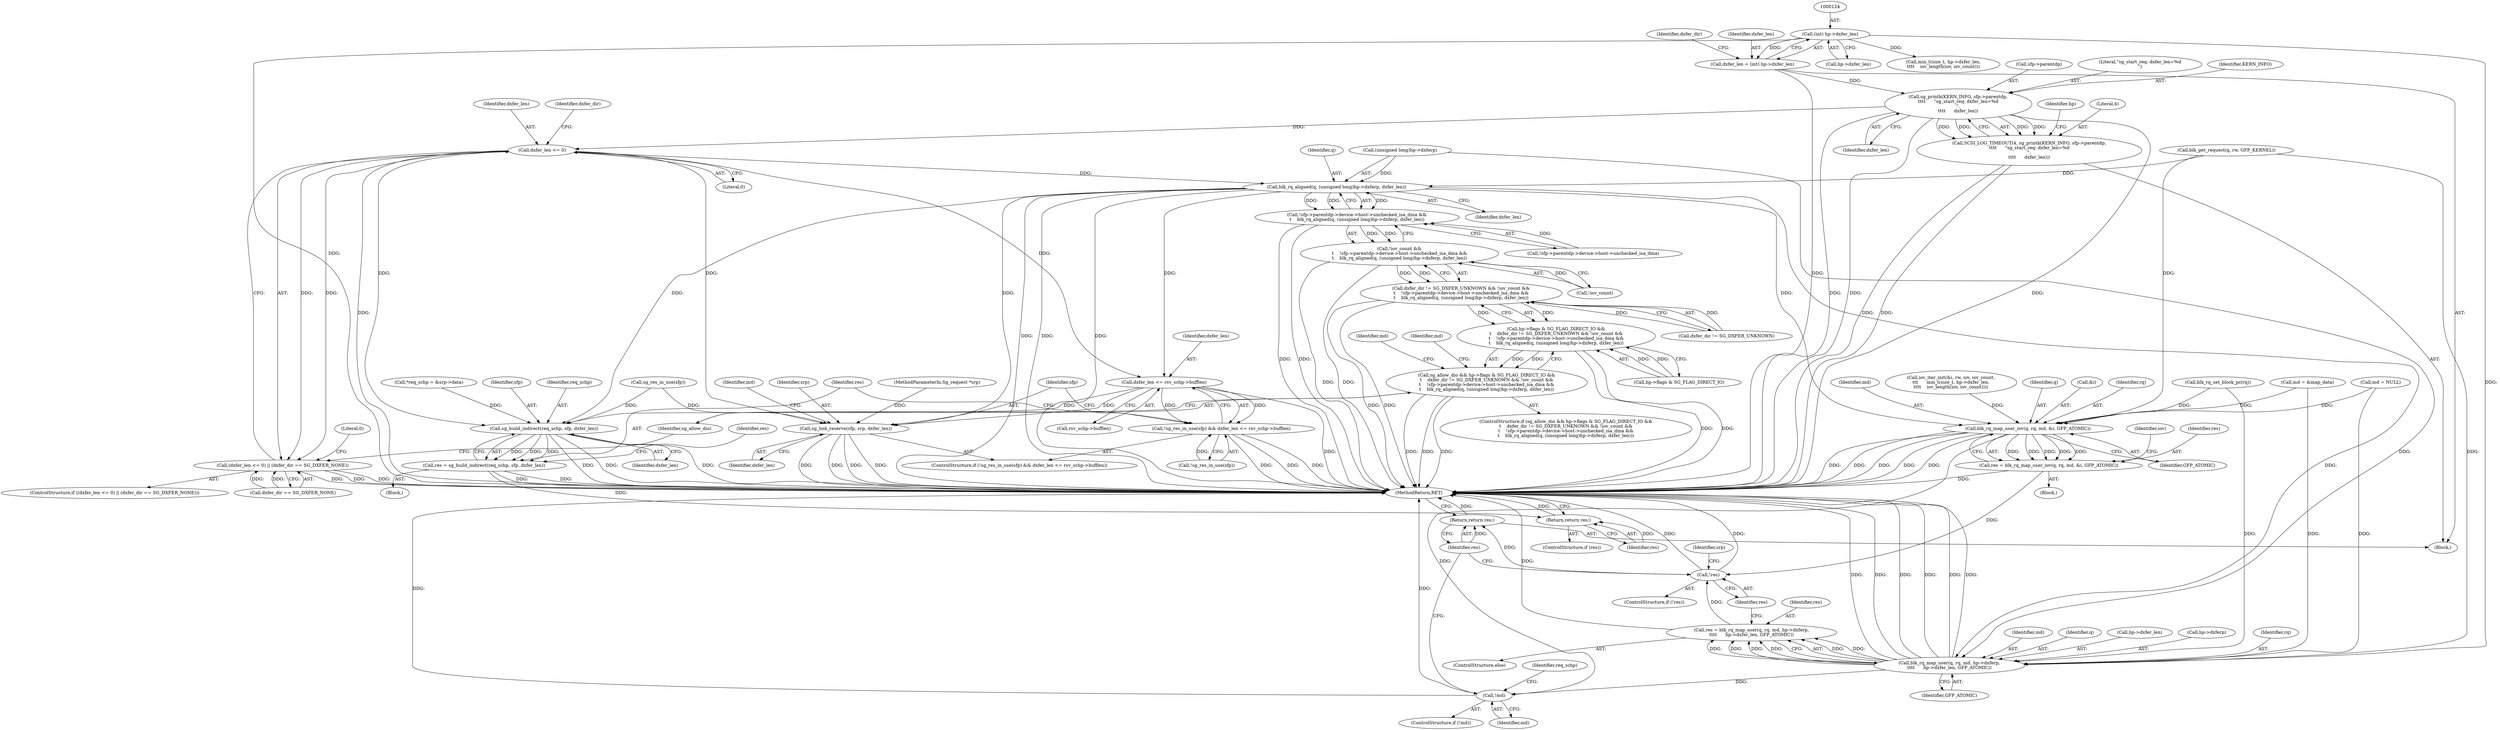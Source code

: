 digraph "0_linux_451a2886b6bf90e2fb378f7c46c655450fb96e81@pointer" {
"1000183" [label="(Call,sg_printk(KERN_INFO, sfp->parentdp,\n\t\t\t\t      \"sg_start_req: dxfer_len=%d\n\",\n\t\t\t\t      dxfer_len))"];
"1000121" [label="(Call,dxfer_len = (int) hp->dxfer_len)"];
"1000123" [label="(Call,(int) hp->dxfer_len)"];
"1000181" [label="(Call,SCSI_LOG_TIMEOUT(4, sg_printk(KERN_INFO, sfp->parentdp,\n\t\t\t\t      \"sg_start_req: dxfer_len=%d\n\",\n\t\t\t\t      dxfer_len)))"];
"1000277" [label="(Call,dxfer_len <= 0)"];
"1000276" [label="(Call,(dxfer_len <= 0) || (dxfer_dir == SG_DXFER_NONE))"];
"1000312" [label="(Call,blk_rq_aligned(q, (unsigned long)hp->dxferp, dxfer_len))"];
"1000301" [label="(Call,!sfp->parentdp->device->host->unchecked_isa_dma &&\n\t    blk_rq_aligned(q, (unsigned long)hp->dxferp, dxfer_len))"];
"1000298" [label="(Call,!iov_count &&\n\t    !sfp->parentdp->device->host->unchecked_isa_dma &&\n\t    blk_rq_aligned(q, (unsigned long)hp->dxferp, dxfer_len))"];
"1000294" [label="(Call,dxfer_dir != SG_DXFER_UNKNOWN && !iov_count &&\n\t    !sfp->parentdp->device->host->unchecked_isa_dma &&\n\t    blk_rq_aligned(q, (unsigned long)hp->dxferp, dxfer_len))"];
"1000288" [label="(Call,hp->flags & SG_FLAG_DIRECT_IO &&\n\t    dxfer_dir != SG_DXFER_UNKNOWN && !iov_count &&\n\t    !sfp->parentdp->device->host->unchecked_isa_dma &&\n\t    blk_rq_aligned(q, (unsigned long)hp->dxferp, dxfer_len))"];
"1000286" [label="(Call,sg_allow_dio && hp->flags & SG_FLAG_DIRECT_IO &&\n\t    dxfer_dir != SG_DXFER_UNKNOWN && !iov_count &&\n\t    !sfp->parentdp->device->host->unchecked_isa_dma &&\n\t    blk_rq_aligned(q, (unsigned long)hp->dxferp, dxfer_len))"];
"1000336" [label="(Call,dxfer_len <= rsv_schp->bufflen)"];
"1000332" [label="(Call,!sg_res_in_use(sfp) && dxfer_len <= rsv_schp->bufflen)"];
"1000341" [label="(Call,sg_link_reserve(sfp, srp, dxfer_len))"];
"1000349" [label="(Call,sg_build_indirect(req_schp, sfp, dxfer_len))"];
"1000347" [label="(Call,res = sg_build_indirect(req_schp, sfp, dxfer_len))"];
"1000355" [label="(Return,return res;)"];
"1000457" [label="(Call,blk_rq_map_user_iov(q, rq, md, &i, GFP_ATOMIC))"];
"1000455" [label="(Call,res = blk_rq_map_user_iov(q, rq, md, &i, GFP_ATOMIC))"];
"1000481" [label="(Call,!res)"];
"1000505" [label="(Return,return res;)"];
"1000492" [label="(Call,!md)"];
"1000469" [label="(Call,blk_rq_map_user(q, rq, md, hp->dxferp,\n\t\t\t\t      hp->dxfer_len, GFP_ATOMIC))"];
"1000467" [label="(Call,res = blk_rq_map_user(q, rq, md, hp->dxferp,\n\t\t\t\t      hp->dxfer_len, GFP_ATOMIC))"];
"1000355" [label="(Return,return res;)"];
"1000482" [label="(Identifier,res)"];
"1000321" [label="(Identifier,md)"];
"1000332" [label="(Call,!sg_res_in_use(sfp) && dxfer_len <= rsv_schp->bufflen)"];
"1000284" [label="(Literal,0)"];
"1000347" [label="(Call,res = sg_build_indirect(req_schp, sfp, dxfer_len))"];
"1000314" [label="(Call,(unsigned long)hp->dxferp)"];
"1000481" [label="(Call,!res)"];
"1000225" [label="(Call,blk_rq_set_block_pc(rq))"];
"1000348" [label="(Identifier,res)"];
"1000344" [label="(Identifier,dxfer_len)"];
"1000491" [label="(ControlStructure,if (!md))"];
"1000486" [label="(Identifier,srp)"];
"1000331" [label="(ControlStructure,if (!sg_res_in_use(sfp) && dxfer_len <= rsv_schp->bufflen))"];
"1000507" [label="(MethodReturn,RET)"];
"1000463" [label="(Identifier,GFP_ATOMIC)"];
"1000278" [label="(Identifier,dxfer_len)"];
"1000212" [label="(Call,blk_get_request(q, rw, GFP_KERNEL))"];
"1000289" [label="(Call,hp->flags & SG_FLAG_DIRECT_IO)"];
"1000188" [label="(Literal,\"sg_start_req: dxfer_len=%d\n\")"];
"1000455" [label="(Call,res = blk_rq_map_user_iov(q, rq, md, &i, GFP_ATOMIC))"];
"1000123" [label="(Call,(int) hp->dxfer_len)"];
"1000472" [label="(Identifier,md)"];
"1000337" [label="(Identifier,dxfer_len)"];
"1000356" [label="(Identifier,res)"];
"1000333" [label="(Call,!sg_res_in_use(sfp))"];
"1000319" [label="(Identifier,dxfer_len)"];
"1000343" [label="(Identifier,srp)"];
"1000275" [label="(ControlStructure,if ((dxfer_len <= 0) || (dxfer_dir == SG_DXFER_NONE)))"];
"1000465" [label="(Identifier,iov)"];
"1000505" [label="(Return,return res;)"];
"1000280" [label="(Call,dxfer_dir == SG_DXFER_NONE)"];
"1000125" [label="(Call,hp->dxfer_len)"];
"1000325" [label="(Identifier,md)"];
"1000313" [label="(Identifier,q)"];
"1000479" [label="(Identifier,GFP_ATOMIC)"];
"1000466" [label="(ControlStructure,else)"];
"1000470" [label="(Identifier,q)"];
"1000352" [label="(Identifier,dxfer_len)"];
"1000287" [label="(Identifier,sg_allow_dio)"];
"1000476" [label="(Call,hp->dxfer_len)"];
"1000459" [label="(Identifier,rq)"];
"1000334" [label="(Call,sg_res_in_use(sfp))"];
"1000469" [label="(Call,blk_rq_map_user(q, rq, md, hp->dxferp,\n\t\t\t\t      hp->dxfer_len, GFP_ATOMIC))"];
"1000473" [label="(Call,hp->dxferp)"];
"1000302" [label="(Call,!sfp->parentdp->device->host->unchecked_isa_dma)"];
"1000130" [label="(Identifier,dxfer_dir)"];
"1000102" [label="(MethodParameterIn,Sg_request *srp)"];
"1000285" [label="(ControlStructure,if (sg_allow_dio && hp->flags & SG_FLAG_DIRECT_IO &&\n\t    dxfer_dir != SG_DXFER_UNKNOWN && !iov_count &&\n\t    !sfp->parentdp->device->host->unchecked_isa_dma &&\n\t    blk_rq_aligned(q, (unsigned long)hp->dxferp, dxfer_len)))"];
"1000184" [label="(Identifier,KERN_INFO)"];
"1000277" [label="(Call,dxfer_len <= 0)"];
"1000141" [label="(Call,*req_schp = &srp->data)"];
"1000460" [label="(Identifier,md)"];
"1000301" [label="(Call,!sfp->parentdp->device->host->unchecked_isa_dma &&\n\t    blk_rq_aligned(q, (unsigned long)hp->dxferp, dxfer_len))"];
"1000441" [label="(Call,iov_iter_init(&i, rw, iov, iov_count,\n\t\t\t      min_t(size_t, hp->dxfer_len,\n\t\t\t\t    iov_length(iov, iov_count))))"];
"1000288" [label="(Call,hp->flags & SG_FLAG_DIRECT_IO &&\n\t    dxfer_dir != SG_DXFER_UNKNOWN && !iov_count &&\n\t    !sfp->parentdp->device->host->unchecked_isa_dma &&\n\t    blk_rq_aligned(q, (unsigned long)hp->dxferp, dxfer_len))"];
"1000122" [label="(Identifier,dxfer_len)"];
"1000183" [label="(Call,sg_printk(KERN_INFO, sfp->parentdp,\n\t\t\t\t      \"sg_start_req: dxfer_len=%d\n\",\n\t\t\t\t      dxfer_len))"];
"1000324" [label="(Call,md = &map_data)"];
"1000493" [label="(Identifier,md)"];
"1000457" [label="(Call,blk_rq_map_user_iov(q, rq, md, &i, GFP_ATOMIC))"];
"1000458" [label="(Identifier,q)"];
"1000480" [label="(ControlStructure,if (!res))"];
"1000456" [label="(Identifier,res)"];
"1000418" [label="(Block,)"];
"1000193" [label="(Identifier,hp)"];
"1000492" [label="(Call,!md)"];
"1000121" [label="(Call,dxfer_len = (int) hp->dxfer_len)"];
"1000295" [label="(Call,dxfer_dir != SG_DXFER_UNKNOWN)"];
"1000185" [label="(Call,sfp->parentdp)"];
"1000351" [label="(Identifier,sfp)"];
"1000341" [label="(Call,sg_link_reserve(sfp, srp, dxfer_len))"];
"1000350" [label="(Identifier,req_schp)"];
"1000497" [label="(Identifier,req_schp)"];
"1000189" [label="(Identifier,dxfer_len)"];
"1000182" [label="(Literal,4)"];
"1000298" [label="(Call,!iov_count &&\n\t    !sfp->parentdp->device->host->unchecked_isa_dma &&\n\t    blk_rq_aligned(q, (unsigned long)hp->dxferp, dxfer_len))"];
"1000349" [label="(Call,sg_build_indirect(req_schp, sfp, dxfer_len))"];
"1000346" [label="(Block,)"];
"1000281" [label="(Identifier,dxfer_dir)"];
"1000276" [label="(Call,(dxfer_len <= 0) || (dxfer_dir == SG_DXFER_NONE))"];
"1000299" [label="(Call,!iov_count)"];
"1000336" [label="(Call,dxfer_len <= rsv_schp->bufflen)"];
"1000286" [label="(Call,sg_allow_dio && hp->flags & SG_FLAG_DIRECT_IO &&\n\t    dxfer_dir != SG_DXFER_UNKNOWN && !iov_count &&\n\t    !sfp->parentdp->device->host->unchecked_isa_dma &&\n\t    blk_rq_aligned(q, (unsigned long)hp->dxferp, dxfer_len))"];
"1000471" [label="(Identifier,rq)"];
"1000279" [label="(Literal,0)"];
"1000461" [label="(Call,&i)"];
"1000354" [label="(Identifier,res)"];
"1000294" [label="(Call,dxfer_dir != SG_DXFER_UNKNOWN && !iov_count &&\n\t    !sfp->parentdp->device->host->unchecked_isa_dma &&\n\t    blk_rq_aligned(q, (unsigned long)hp->dxferp, dxfer_len))"];
"1000338" [label="(Call,rsv_schp->bufflen)"];
"1000468" [label="(Identifier,res)"];
"1000447" [label="(Call,min_t(size_t, hp->dxfer_len,\n\t\t\t\t    iov_length(iov, iov_count)))"];
"1000342" [label="(Identifier,sfp)"];
"1000181" [label="(Call,SCSI_LOG_TIMEOUT(4, sg_printk(KERN_INFO, sfp->parentdp,\n\t\t\t\t      \"sg_start_req: dxfer_len=%d\n\",\n\t\t\t\t      dxfer_len)))"];
"1000506" [label="(Identifier,res)"];
"1000312" [label="(Call,blk_rq_aligned(q, (unsigned long)hp->dxferp, dxfer_len))"];
"1000467" [label="(Call,res = blk_rq_map_user(q, rq, md, hp->dxferp,\n\t\t\t\t      hp->dxfer_len, GFP_ATOMIC))"];
"1000104" [label="(Block,)"];
"1000359" [label="(Identifier,md)"];
"1000353" [label="(ControlStructure,if (res))"];
"1000320" [label="(Call,md = NULL)"];
"1000183" -> "1000181"  [label="AST: "];
"1000183" -> "1000189"  [label="CFG: "];
"1000184" -> "1000183"  [label="AST: "];
"1000185" -> "1000183"  [label="AST: "];
"1000188" -> "1000183"  [label="AST: "];
"1000189" -> "1000183"  [label="AST: "];
"1000181" -> "1000183"  [label="CFG: "];
"1000183" -> "1000507"  [label="DDG: "];
"1000183" -> "1000507"  [label="DDG: "];
"1000183" -> "1000507"  [label="DDG: "];
"1000183" -> "1000181"  [label="DDG: "];
"1000183" -> "1000181"  [label="DDG: "];
"1000183" -> "1000181"  [label="DDG: "];
"1000183" -> "1000181"  [label="DDG: "];
"1000121" -> "1000183"  [label="DDG: "];
"1000183" -> "1000277"  [label="DDG: "];
"1000121" -> "1000104"  [label="AST: "];
"1000121" -> "1000123"  [label="CFG: "];
"1000122" -> "1000121"  [label="AST: "];
"1000123" -> "1000121"  [label="AST: "];
"1000130" -> "1000121"  [label="CFG: "];
"1000121" -> "1000507"  [label="DDG: "];
"1000123" -> "1000121"  [label="DDG: "];
"1000123" -> "1000125"  [label="CFG: "];
"1000124" -> "1000123"  [label="AST: "];
"1000125" -> "1000123"  [label="AST: "];
"1000123" -> "1000507"  [label="DDG: "];
"1000123" -> "1000447"  [label="DDG: "];
"1000123" -> "1000469"  [label="DDG: "];
"1000181" -> "1000104"  [label="AST: "];
"1000182" -> "1000181"  [label="AST: "];
"1000193" -> "1000181"  [label="CFG: "];
"1000181" -> "1000507"  [label="DDG: "];
"1000181" -> "1000507"  [label="DDG: "];
"1000277" -> "1000276"  [label="AST: "];
"1000277" -> "1000279"  [label="CFG: "];
"1000278" -> "1000277"  [label="AST: "];
"1000279" -> "1000277"  [label="AST: "];
"1000281" -> "1000277"  [label="CFG: "];
"1000276" -> "1000277"  [label="CFG: "];
"1000277" -> "1000507"  [label="DDG: "];
"1000277" -> "1000276"  [label="DDG: "];
"1000277" -> "1000276"  [label="DDG: "];
"1000277" -> "1000312"  [label="DDG: "];
"1000277" -> "1000336"  [label="DDG: "];
"1000277" -> "1000341"  [label="DDG: "];
"1000277" -> "1000349"  [label="DDG: "];
"1000276" -> "1000275"  [label="AST: "];
"1000276" -> "1000280"  [label="CFG: "];
"1000280" -> "1000276"  [label="AST: "];
"1000284" -> "1000276"  [label="CFG: "];
"1000287" -> "1000276"  [label="CFG: "];
"1000276" -> "1000507"  [label="DDG: "];
"1000276" -> "1000507"  [label="DDG: "];
"1000276" -> "1000507"  [label="DDG: "];
"1000280" -> "1000276"  [label="DDG: "];
"1000280" -> "1000276"  [label="DDG: "];
"1000312" -> "1000301"  [label="AST: "];
"1000312" -> "1000319"  [label="CFG: "];
"1000313" -> "1000312"  [label="AST: "];
"1000314" -> "1000312"  [label="AST: "];
"1000319" -> "1000312"  [label="AST: "];
"1000301" -> "1000312"  [label="CFG: "];
"1000312" -> "1000507"  [label="DDG: "];
"1000312" -> "1000507"  [label="DDG: "];
"1000312" -> "1000507"  [label="DDG: "];
"1000312" -> "1000301"  [label="DDG: "];
"1000312" -> "1000301"  [label="DDG: "];
"1000312" -> "1000301"  [label="DDG: "];
"1000212" -> "1000312"  [label="DDG: "];
"1000314" -> "1000312"  [label="DDG: "];
"1000312" -> "1000336"  [label="DDG: "];
"1000312" -> "1000341"  [label="DDG: "];
"1000312" -> "1000349"  [label="DDG: "];
"1000312" -> "1000457"  [label="DDG: "];
"1000312" -> "1000469"  [label="DDG: "];
"1000301" -> "1000298"  [label="AST: "];
"1000301" -> "1000302"  [label="CFG: "];
"1000302" -> "1000301"  [label="AST: "];
"1000298" -> "1000301"  [label="CFG: "];
"1000301" -> "1000507"  [label="DDG: "];
"1000301" -> "1000507"  [label="DDG: "];
"1000301" -> "1000298"  [label="DDG: "];
"1000301" -> "1000298"  [label="DDG: "];
"1000302" -> "1000301"  [label="DDG: "];
"1000298" -> "1000294"  [label="AST: "];
"1000298" -> "1000299"  [label="CFG: "];
"1000299" -> "1000298"  [label="AST: "];
"1000294" -> "1000298"  [label="CFG: "];
"1000298" -> "1000507"  [label="DDG: "];
"1000298" -> "1000507"  [label="DDG: "];
"1000298" -> "1000294"  [label="DDG: "];
"1000298" -> "1000294"  [label="DDG: "];
"1000299" -> "1000298"  [label="DDG: "];
"1000294" -> "1000288"  [label="AST: "];
"1000294" -> "1000295"  [label="CFG: "];
"1000295" -> "1000294"  [label="AST: "];
"1000288" -> "1000294"  [label="CFG: "];
"1000294" -> "1000507"  [label="DDG: "];
"1000294" -> "1000507"  [label="DDG: "];
"1000294" -> "1000288"  [label="DDG: "];
"1000294" -> "1000288"  [label="DDG: "];
"1000295" -> "1000294"  [label="DDG: "];
"1000295" -> "1000294"  [label="DDG: "];
"1000288" -> "1000286"  [label="AST: "];
"1000288" -> "1000289"  [label="CFG: "];
"1000289" -> "1000288"  [label="AST: "];
"1000286" -> "1000288"  [label="CFG: "];
"1000288" -> "1000507"  [label="DDG: "];
"1000288" -> "1000507"  [label="DDG: "];
"1000288" -> "1000286"  [label="DDG: "];
"1000288" -> "1000286"  [label="DDG: "];
"1000289" -> "1000288"  [label="DDG: "];
"1000289" -> "1000288"  [label="DDG: "];
"1000286" -> "1000285"  [label="AST: "];
"1000286" -> "1000287"  [label="CFG: "];
"1000287" -> "1000286"  [label="AST: "];
"1000321" -> "1000286"  [label="CFG: "];
"1000325" -> "1000286"  [label="CFG: "];
"1000286" -> "1000507"  [label="DDG: "];
"1000286" -> "1000507"  [label="DDG: "];
"1000286" -> "1000507"  [label="DDG: "];
"1000336" -> "1000332"  [label="AST: "];
"1000336" -> "1000338"  [label="CFG: "];
"1000337" -> "1000336"  [label="AST: "];
"1000338" -> "1000336"  [label="AST: "];
"1000332" -> "1000336"  [label="CFG: "];
"1000336" -> "1000507"  [label="DDG: "];
"1000336" -> "1000332"  [label="DDG: "];
"1000336" -> "1000332"  [label="DDG: "];
"1000336" -> "1000341"  [label="DDG: "];
"1000336" -> "1000349"  [label="DDG: "];
"1000332" -> "1000331"  [label="AST: "];
"1000332" -> "1000333"  [label="CFG: "];
"1000333" -> "1000332"  [label="AST: "];
"1000342" -> "1000332"  [label="CFG: "];
"1000348" -> "1000332"  [label="CFG: "];
"1000332" -> "1000507"  [label="DDG: "];
"1000332" -> "1000507"  [label="DDG: "];
"1000332" -> "1000507"  [label="DDG: "];
"1000333" -> "1000332"  [label="DDG: "];
"1000341" -> "1000331"  [label="AST: "];
"1000341" -> "1000344"  [label="CFG: "];
"1000342" -> "1000341"  [label="AST: "];
"1000343" -> "1000341"  [label="AST: "];
"1000344" -> "1000341"  [label="AST: "];
"1000359" -> "1000341"  [label="CFG: "];
"1000341" -> "1000507"  [label="DDG: "];
"1000341" -> "1000507"  [label="DDG: "];
"1000341" -> "1000507"  [label="DDG: "];
"1000341" -> "1000507"  [label="DDG: "];
"1000334" -> "1000341"  [label="DDG: "];
"1000102" -> "1000341"  [label="DDG: "];
"1000349" -> "1000347"  [label="AST: "];
"1000349" -> "1000352"  [label="CFG: "];
"1000350" -> "1000349"  [label="AST: "];
"1000351" -> "1000349"  [label="AST: "];
"1000352" -> "1000349"  [label="AST: "];
"1000347" -> "1000349"  [label="CFG: "];
"1000349" -> "1000507"  [label="DDG: "];
"1000349" -> "1000507"  [label="DDG: "];
"1000349" -> "1000507"  [label="DDG: "];
"1000349" -> "1000347"  [label="DDG: "];
"1000349" -> "1000347"  [label="DDG: "];
"1000349" -> "1000347"  [label="DDG: "];
"1000141" -> "1000349"  [label="DDG: "];
"1000334" -> "1000349"  [label="DDG: "];
"1000347" -> "1000346"  [label="AST: "];
"1000348" -> "1000347"  [label="AST: "];
"1000354" -> "1000347"  [label="CFG: "];
"1000347" -> "1000507"  [label="DDG: "];
"1000347" -> "1000507"  [label="DDG: "];
"1000347" -> "1000355"  [label="DDG: "];
"1000355" -> "1000353"  [label="AST: "];
"1000355" -> "1000356"  [label="CFG: "];
"1000356" -> "1000355"  [label="AST: "];
"1000507" -> "1000355"  [label="CFG: "];
"1000355" -> "1000507"  [label="DDG: "];
"1000356" -> "1000355"  [label="DDG: "];
"1000457" -> "1000455"  [label="AST: "];
"1000457" -> "1000463"  [label="CFG: "];
"1000458" -> "1000457"  [label="AST: "];
"1000459" -> "1000457"  [label="AST: "];
"1000460" -> "1000457"  [label="AST: "];
"1000461" -> "1000457"  [label="AST: "];
"1000463" -> "1000457"  [label="AST: "];
"1000455" -> "1000457"  [label="CFG: "];
"1000457" -> "1000507"  [label="DDG: "];
"1000457" -> "1000507"  [label="DDG: "];
"1000457" -> "1000507"  [label="DDG: "];
"1000457" -> "1000507"  [label="DDG: "];
"1000457" -> "1000507"  [label="DDG: "];
"1000457" -> "1000455"  [label="DDG: "];
"1000457" -> "1000455"  [label="DDG: "];
"1000457" -> "1000455"  [label="DDG: "];
"1000457" -> "1000455"  [label="DDG: "];
"1000457" -> "1000455"  [label="DDG: "];
"1000212" -> "1000457"  [label="DDG: "];
"1000225" -> "1000457"  [label="DDG: "];
"1000324" -> "1000457"  [label="DDG: "];
"1000320" -> "1000457"  [label="DDG: "];
"1000441" -> "1000457"  [label="DDG: "];
"1000457" -> "1000492"  [label="DDG: "];
"1000455" -> "1000418"  [label="AST: "];
"1000456" -> "1000455"  [label="AST: "];
"1000465" -> "1000455"  [label="CFG: "];
"1000455" -> "1000507"  [label="DDG: "];
"1000455" -> "1000481"  [label="DDG: "];
"1000481" -> "1000480"  [label="AST: "];
"1000481" -> "1000482"  [label="CFG: "];
"1000482" -> "1000481"  [label="AST: "];
"1000486" -> "1000481"  [label="CFG: "];
"1000506" -> "1000481"  [label="CFG: "];
"1000481" -> "1000507"  [label="DDG: "];
"1000481" -> "1000507"  [label="DDG: "];
"1000467" -> "1000481"  [label="DDG: "];
"1000481" -> "1000505"  [label="DDG: "];
"1000505" -> "1000104"  [label="AST: "];
"1000505" -> "1000506"  [label="CFG: "];
"1000506" -> "1000505"  [label="AST: "];
"1000507" -> "1000505"  [label="CFG: "];
"1000505" -> "1000507"  [label="DDG: "];
"1000506" -> "1000505"  [label="DDG: "];
"1000492" -> "1000491"  [label="AST: "];
"1000492" -> "1000493"  [label="CFG: "];
"1000493" -> "1000492"  [label="AST: "];
"1000497" -> "1000492"  [label="CFG: "];
"1000506" -> "1000492"  [label="CFG: "];
"1000492" -> "1000507"  [label="DDG: "];
"1000492" -> "1000507"  [label="DDG: "];
"1000469" -> "1000492"  [label="DDG: "];
"1000469" -> "1000467"  [label="AST: "];
"1000469" -> "1000479"  [label="CFG: "];
"1000470" -> "1000469"  [label="AST: "];
"1000471" -> "1000469"  [label="AST: "];
"1000472" -> "1000469"  [label="AST: "];
"1000473" -> "1000469"  [label="AST: "];
"1000476" -> "1000469"  [label="AST: "];
"1000479" -> "1000469"  [label="AST: "];
"1000467" -> "1000469"  [label="CFG: "];
"1000469" -> "1000507"  [label="DDG: "];
"1000469" -> "1000507"  [label="DDG: "];
"1000469" -> "1000507"  [label="DDG: "];
"1000469" -> "1000507"  [label="DDG: "];
"1000469" -> "1000507"  [label="DDG: "];
"1000469" -> "1000507"  [label="DDG: "];
"1000469" -> "1000467"  [label="DDG: "];
"1000469" -> "1000467"  [label="DDG: "];
"1000469" -> "1000467"  [label="DDG: "];
"1000469" -> "1000467"  [label="DDG: "];
"1000469" -> "1000467"  [label="DDG: "];
"1000469" -> "1000467"  [label="DDG: "];
"1000212" -> "1000469"  [label="DDG: "];
"1000225" -> "1000469"  [label="DDG: "];
"1000324" -> "1000469"  [label="DDG: "];
"1000320" -> "1000469"  [label="DDG: "];
"1000314" -> "1000469"  [label="DDG: "];
"1000467" -> "1000466"  [label="AST: "];
"1000468" -> "1000467"  [label="AST: "];
"1000482" -> "1000467"  [label="CFG: "];
"1000467" -> "1000507"  [label="DDG: "];
}
